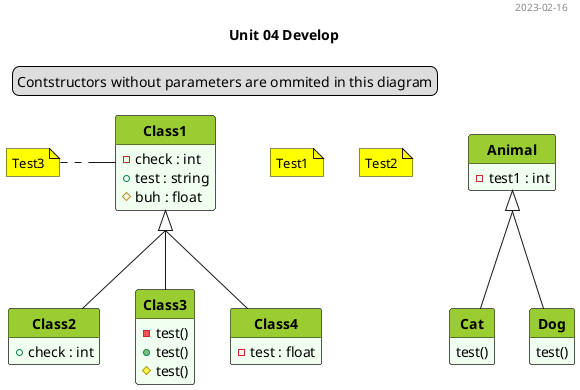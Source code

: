 @startuml test
hide circle
hide empty members
'skinparam classAttributeIconSize 0
skinparam style strictuml
skinparam groupInheritance 2
'skinparam linetype ortho
'skinparam Handwritten true
<style>
classDiagram {
  class {
    '-attributes and methods-
    'FontSize 14
    'FontColor black
    'BackgroundColor #fefece
    BackgroundColor #f0fff0
    'RoundCorner 0
    '-class name-
    header {
      'FontSize 12
      'FontColor Black
      FontStyle bold
      BackgroundColor YellowGreen
    }
  }
  note {
    BackgroundColor Yellow
  }
}
</style>

header 2023-02-16
title Unit 04 Develop

legend top left
  Contstructors without parameters are ommited in this diagram
endlegend

note "Test1" as Note1
note "Test2" as Note2
'Note1 .. Class1
'Note1 . Class2

class Class1 {
  - check : int
  + test : string
  # buh : float
}

note left : Test3

class Class2 {
  + check : int
}

class Class3 {
  - test()
  + test()
  # test()
}

class Class4 {
  - test : float
}

Class1 <|-- Class2
Class1 <|-- Class3
Class1 <|-- Class4

class Animal {
  - test1 : int
}
together {
  class Dog {
    test()
  }
  class Cat{
    test()
  }
}
Animal <|-down- Cat
Animal <|-- Dog

@enduml